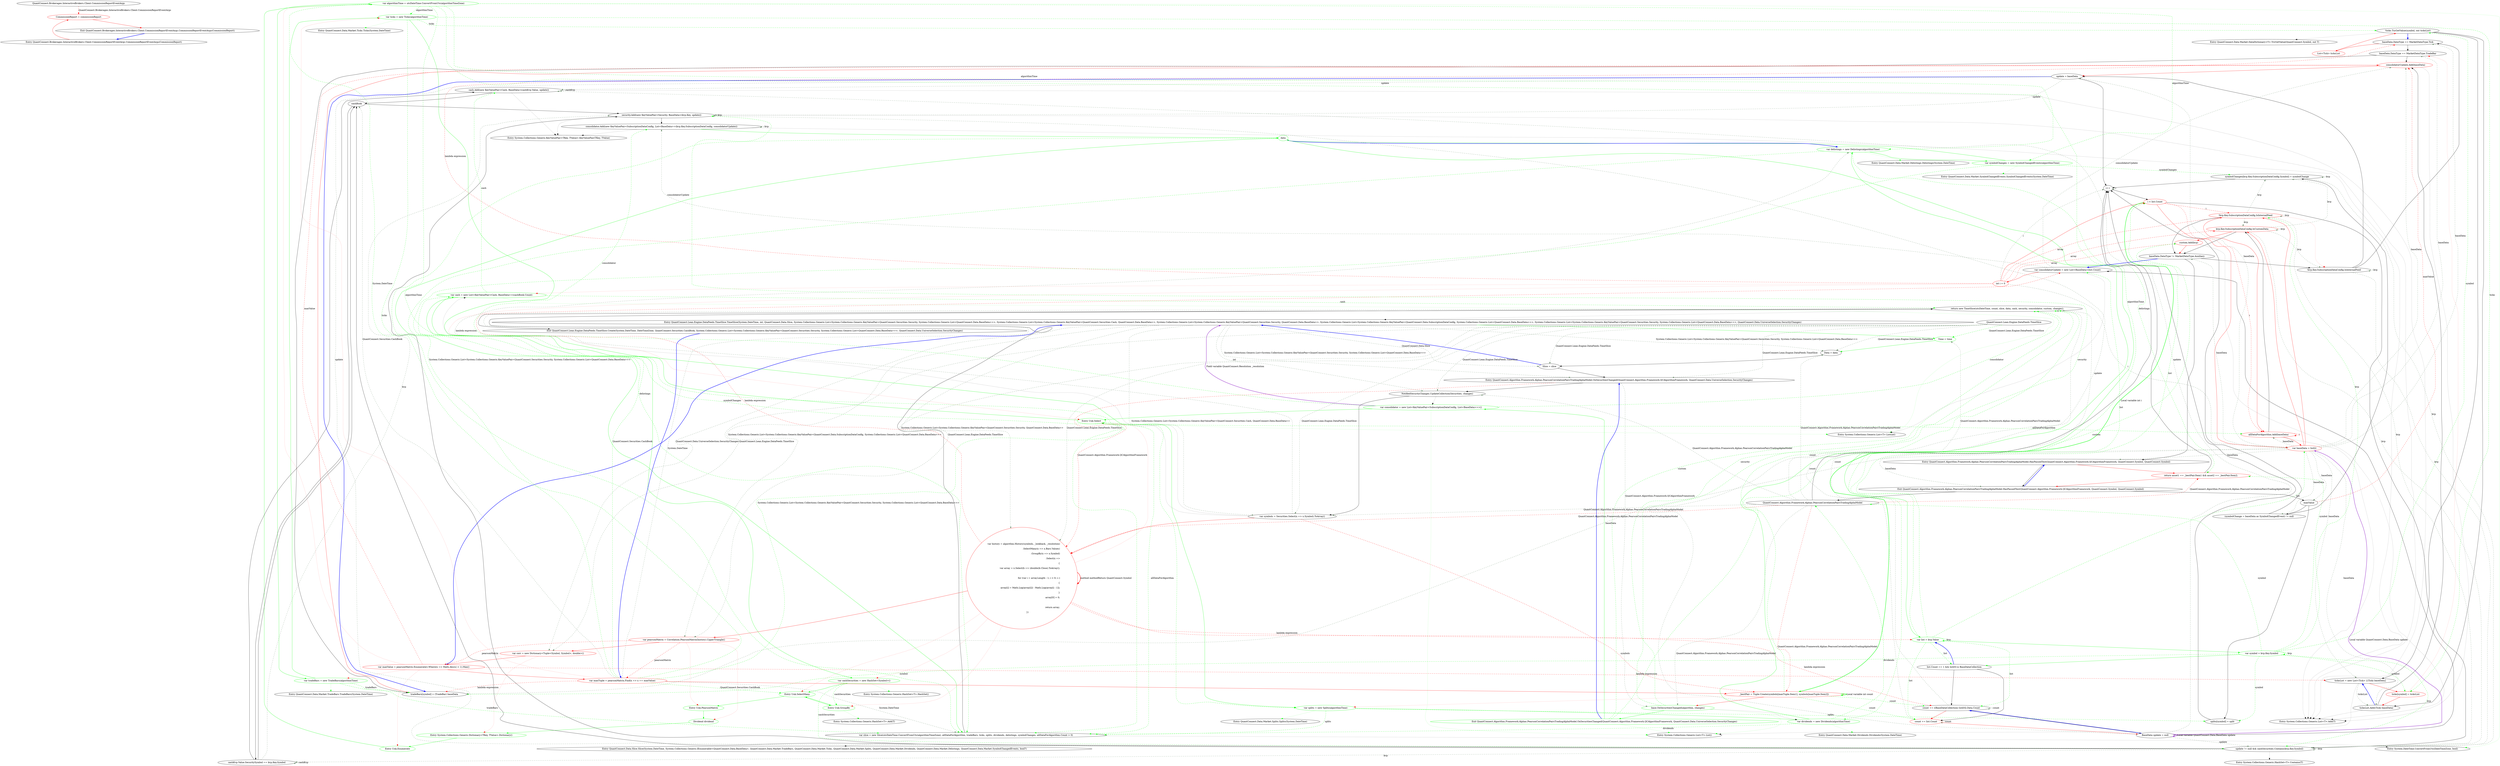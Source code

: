 digraph  {
n3 [label="QuantConnect.Brokerages.InteractiveBrokers.Client.CommissionReportEventArgs", span=""];
n0 [label="Entry QuantConnect.Brokerages.InteractiveBrokers.Client.CommissionReportEventArgs.CommissionReportEventArgs(CommissionReport)", span="33-33", cluster="QuantConnect.Brokerages.InteractiveBrokers.Client.CommissionReportEventArgs.CommissionReportEventArgs(CommissionReport)"];
n1 [label="CommissionReport = commissionReport", span="35-35", cluster="QuantConnect.Brokerages.InteractiveBrokers.Client.CommissionReportEventArgs.CommissionReportEventArgs(CommissionReport)", color=red, community=0];
n2 [label="Exit QuantConnect.Brokerages.InteractiveBrokers.Client.CommissionReportEventArgs.CommissionReportEventArgs(CommissionReport)", span="33-33", cluster="QuantConnect.Brokerages.InteractiveBrokers.Client.CommissionReportEventArgs.CommissionReportEventArgs(CommissionReport)"];
m0_25 [label="var algorithmTime = utcDateTime.ConvertFromUtc(algorithmTimeZone)", span="121-121", cluster="QuantConnect.Lean.Engine.DataFeeds.TimeSlice.Create(System.DateTime, DateTimeZone, QuantConnect.Securities.CashBook, System.Collections.Generic.List<System.Collections.Generic.KeyValuePair<QuantConnect.Securities.Security, System.Collections.Generic.List<QuantConnect.Data.BaseData>>>, QuantConnect.Data.UniverseSelection.SecurityChanges)", file="PearsonCorrelationPairsTradingAlphaModel.cs", color=green, community=0];
m0_27 [label="var ticks = new Ticks(algorithmTime)", span="123-123", cluster="QuantConnect.Lean.Engine.DataFeeds.TimeSlice.Create(System.DateTime, DateTimeZone, QuantConnect.Securities.CashBook, System.Collections.Generic.List<System.Collections.Generic.KeyValuePair<QuantConnect.Securities.Security, System.Collections.Generic.List<QuantConnect.Data.BaseData>>>, QuantConnect.Data.UniverseSelection.SecurityChanges)", file="PearsonCorrelationPairsTradingAlphaModel.cs", color=green, community=0];
m0_91 [label="Entry System.Collections.Generic.KeyValuePair<TKey, TValue>.KeyValuePair(TKey, TValue)", span="0-0", cluster="System.Collections.Generic.KeyValuePair<TKey, TValue>.KeyValuePair(TKey, TValue)", file="PearsonCorrelationPairsTradingAlphaModel.cs"];
m0_22 [label="Dividend dividend", span="117-117", cluster="QuantConnect.Lean.Engine.DataFeeds.TimeSlice.Create(System.DateTime, DateTimeZone, QuantConnect.Securities.CashBook, System.Collections.Generic.List<System.Collections.Generic.KeyValuePair<QuantConnect.Securities.Security, System.Collections.Generic.List<QuantConnect.Data.BaseData>>>, QuantConnect.Data.UniverseSelection.SecurityChanges)", file="PearsonCorrelationPairsTradingAlphaModel.cs", color=green, community=0];
m0_77 [label="Entry System.Collections.Generic.List<T>.List()", span="0-0", cluster="System.Collections.Generic.List<T>.List()", file="PearsonCorrelationPairsTradingAlphaModel.cs"];
m0_29 [label="var dividends = new Dividends(algorithmTime)", span="125-125", cluster="QuantConnect.Lean.Engine.DataFeeds.TimeSlice.Create(System.DateTime, DateTimeZone, QuantConnect.Securities.CashBook, System.Collections.Generic.List<System.Collections.Generic.KeyValuePair<QuantConnect.Securities.Security, System.Collections.Generic.List<QuantConnect.Data.BaseData>>>, QuantConnect.Data.UniverseSelection.SecurityChanges)", file="PearsonCorrelationPairsTradingAlphaModel.cs", color=green, community=0];
m0_78 [label="Entry System.Collections.Generic.List<T>.List(int)", span="0-0", cluster="System.Collections.Generic.List<T>.List(int)", file="PearsonCorrelationPairsTradingAlphaModel.cs"];
m0_17 [label="var cash = new List<KeyValuePair<Cash, BaseData>>(cashBook.Count)", span="108-108", cluster="QuantConnect.Lean.Engine.DataFeeds.TimeSlice.Create(System.DateTime, DateTimeZone, QuantConnect.Securities.CashBook, System.Collections.Generic.List<System.Collections.Generic.KeyValuePair<QuantConnect.Securities.Security, System.Collections.Generic.List<QuantConnect.Data.BaseData>>>, QuantConnect.Data.UniverseSelection.SecurityChanges)", file="PearsonCorrelationPairsTradingAlphaModel.cs", color=green, community=0];
m0_15 [label="var consolidator = new List<KeyValuePair<SubscriptionDataConfig, List<BaseData>>>()", span="106-106", cluster="QuantConnect.Lean.Engine.DataFeeds.TimeSlice.Create(System.DateTime, DateTimeZone, QuantConnect.Securities.CashBook, System.Collections.Generic.List<System.Collections.Generic.KeyValuePair<QuantConnect.Securities.Security, System.Collections.Generic.List<QuantConnect.Data.BaseData>>>, QuantConnect.Data.UniverseSelection.SecurityChanges)", file="PearsonCorrelationPairsTradingAlphaModel.cs", color=green, community=0];
m0_80 [label="Entry System.Collections.Generic.HashSet<T>.Add(T)", span="0-0", cluster="System.Collections.Generic.HashSet<T>.Add(T)", file="PearsonCorrelationPairsTradingAlphaModel.cs"];
m0_84 [label="Entry QuantConnect.Data.Market.Splits.Splits(System.DateTime)", span="36-36", cluster="QuantConnect.Data.Market.Splits.Splits(System.DateTime)", file="PearsonCorrelationPairsTradingAlphaModel.cs"];
m0_49 [label="baseData.DataType == MarketDataType.Tick", span="165-165", cluster="QuantConnect.Lean.Engine.DataFeeds.TimeSlice.Create(System.DateTime, DateTimeZone, QuantConnect.Securities.CashBook, System.Collections.Generic.List<System.Collections.Generic.KeyValuePair<QuantConnect.Securities.Security, System.Collections.Generic.List<QuantConnect.Data.BaseData>>>, QuantConnect.Data.UniverseSelection.SecurityChanges)", file="PearsonCorrelationPairsTradingAlphaModel.cs"];
m0_30 [label="var delistings = new Delistings(algorithmTime)", span="126-126", cluster="QuantConnect.Lean.Engine.DataFeeds.TimeSlice.Create(System.DateTime, DateTimeZone, QuantConnect.Securities.CashBook, System.Collections.Generic.List<System.Collections.Generic.KeyValuePair<QuantConnect.Securities.Security, System.Collections.Generic.List<QuantConnect.Data.BaseData>>>, QuantConnect.Data.UniverseSelection.SecurityChanges)", file="PearsonCorrelationPairsTradingAlphaModel.cs", color=green, community=0];
m0_33 [label="var list = kvp.Value", span="131-131", cluster="QuantConnect.Lean.Engine.DataFeeds.TimeSlice.Create(System.DateTime, DateTimeZone, QuantConnect.Securities.CashBook, System.Collections.Generic.List<System.Collections.Generic.KeyValuePair<QuantConnect.Securities.Security, System.Collections.Generic.List<QuantConnect.Data.BaseData>>>, QuantConnect.Data.UniverseSelection.SecurityChanges)", file="PearsonCorrelationPairsTradingAlphaModel.cs", color=green, community=0];
m0_36 [label="count += ((BaseDataCollection) list[0]).Data.Count", span="137-137", cluster="QuantConnect.Lean.Engine.DataFeeds.TimeSlice.Create(System.DateTime, DateTimeZone, QuantConnect.Securities.CashBook, System.Collections.Generic.List<System.Collections.Generic.KeyValuePair<QuantConnect.Securities.Security, System.Collections.Generic.List<QuantConnect.Data.BaseData>>>, QuantConnect.Data.UniverseSelection.SecurityChanges)", file="PearsonCorrelationPairsTradingAlphaModel.cs"];
m0_39 [label="var consolidatorUpdate = new List<BaseData>(list.Count)", span="145-145", cluster="QuantConnect.Lean.Engine.DataFeeds.TimeSlice.Create(System.DateTime, DateTimeZone, QuantConnect.Securities.CashBook, System.Collections.Generic.List<System.Collections.Generic.KeyValuePair<QuantConnect.Securities.Security, System.Collections.Generic.List<QuantConnect.Data.BaseData>>>, QuantConnect.Data.UniverseSelection.SecurityChanges)", file="PearsonCorrelationPairsTradingAlphaModel.cs"];
m0_52 [label="ticksList = new List<Tick> {(Tick) baseData}", span="170-170", cluster="QuantConnect.Lean.Engine.DataFeeds.TimeSlice.Create(System.DateTime, DateTimeZone, QuantConnect.Securities.CashBook, System.Collections.Generic.List<System.Collections.Generic.KeyValuePair<QuantConnect.Securities.Security, System.Collections.Generic.List<QuantConnect.Data.BaseData>>>, QuantConnect.Data.UniverseSelection.SecurityChanges)", file="PearsonCorrelationPairsTradingAlphaModel.cs"];
m0_57 [label="consolidatorUpdate.Add(baseData)", span="181-181", cluster="QuantConnect.Lean.Engine.DataFeeds.TimeSlice.Create(System.DateTime, DateTimeZone, QuantConnect.Securities.CashBook, System.Collections.Generic.List<System.Collections.Generic.KeyValuePair<QuantConnect.Securities.Security, System.Collections.Generic.List<QuantConnect.Data.BaseData>>>, QuantConnect.Data.UniverseSelection.SecurityChanges)", color=red, community=0, file="PearsonCorrelationPairsTradingAlphaModel.cs"];
m0_56 [label="tradeBars[symbol] = (TradeBar) baseData", span="177-177", cluster="QuantConnect.Lean.Engine.DataFeeds.TimeSlice.Create(System.DateTime, DateTimeZone, QuantConnect.Securities.CashBook, System.Collections.Generic.List<System.Collections.Generic.KeyValuePair<QuantConnect.Securities.Security, System.Collections.Generic.List<QuantConnect.Data.BaseData>>>, QuantConnect.Data.UniverseSelection.SecurityChanges)", file="PearsonCorrelationPairsTradingAlphaModel.cs"];
m0_31 [label="var symbolChanges = new SymbolChangedEvents(algorithmTime)", span="127-127", cluster="QuantConnect.Lean.Engine.DataFeeds.TimeSlice.Create(System.DateTime, DateTimeZone, QuantConnect.Securities.CashBook, System.Collections.Generic.List<System.Collections.Generic.KeyValuePair<QuantConnect.Securities.Security, System.Collections.Generic.List<QuantConnect.Data.BaseData>>>, QuantConnect.Data.UniverseSelection.SecurityChanges)", file="PearsonCorrelationPairsTradingAlphaModel.cs", color=green, community=0];
m0_32 [label=data, span="129-129", cluster="QuantConnect.Lean.Engine.DataFeeds.TimeSlice.Create(System.DateTime, DateTimeZone, QuantConnect.Securities.CashBook, System.Collections.Generic.List<System.Collections.Generic.KeyValuePair<QuantConnect.Securities.Security, System.Collections.Generic.List<QuantConnect.Data.BaseData>>>, QuantConnect.Data.UniverseSelection.SecurityChanges)", file="PearsonCorrelationPairsTradingAlphaModel.cs", color=green, community=0];
m0_34 [label="var symbol = kvp.Key.Symbol", span="132-132", cluster="QuantConnect.Lean.Engine.DataFeeds.TimeSlice.Create(System.DateTime, DateTimeZone, QuantConnect.Securities.CashBook, System.Collections.Generic.List<System.Collections.Generic.KeyValuePair<QuantConnect.Securities.Security, System.Collections.Generic.List<QuantConnect.Data.BaseData>>>, QuantConnect.Data.UniverseSelection.SecurityChanges)", color=green, community=0, file="PearsonCorrelationPairsTradingAlphaModel.cs"];
m0_35 [label="list.Count == 1 && list[0] is BaseDataCollection", span="135-135", cluster="QuantConnect.Lean.Engine.DataFeeds.TimeSlice.Create(System.DateTime, DateTimeZone, QuantConnect.Securities.CashBook, System.Collections.Generic.List<System.Collections.Generic.KeyValuePair<QuantConnect.Securities.Security, System.Collections.Generic.List<QuantConnect.Data.BaseData>>>, QuantConnect.Data.UniverseSelection.SecurityChanges)", file="PearsonCorrelationPairsTradingAlphaModel.cs"];
m0_37 [label="count += list.Count", span="141-141", cluster="QuantConnect.Lean.Engine.DataFeeds.TimeSlice.Create(System.DateTime, DateTimeZone, QuantConnect.Securities.CashBook, System.Collections.Generic.List<System.Collections.Generic.KeyValuePair<QuantConnect.Securities.Security, System.Collections.Generic.List<QuantConnect.Data.BaseData>>>, QuantConnect.Data.UniverseSelection.SecurityChanges)", color=red, community=0, file="PearsonCorrelationPairsTradingAlphaModel.cs"];
m0_38 [label="BaseData update = null", span="144-144", cluster="QuantConnect.Lean.Engine.DataFeeds.TimeSlice.Create(System.DateTime, DateTimeZone, QuantConnect.Securities.CashBook, System.Collections.Generic.List<System.Collections.Generic.KeyValuePair<QuantConnect.Securities.Security, System.Collections.Generic.List<QuantConnect.Data.BaseData>>>, QuantConnect.Data.UniverseSelection.SecurityChanges)", file="PearsonCorrelationPairsTradingAlphaModel.cs"];
m0_40 [label="int i = 0", span="146-146", cluster="QuantConnect.Lean.Engine.DataFeeds.TimeSlice.Create(System.DateTime, DateTimeZone, QuantConnect.Securities.CashBook, System.Collections.Generic.List<System.Collections.Generic.KeyValuePair<QuantConnect.Securities.Security, System.Collections.Generic.List<QuantConnect.Data.BaseData>>>, QuantConnect.Data.UniverseSelection.SecurityChanges)", color=red, community=0, file="PearsonCorrelationPairsTradingAlphaModel.cs"];
m0_41 [label="i < list.Count", span="146-146", cluster="QuantConnect.Lean.Engine.DataFeeds.TimeSlice.Create(System.DateTime, DateTimeZone, QuantConnect.Securities.CashBook, System.Collections.Generic.List<System.Collections.Generic.KeyValuePair<QuantConnect.Securities.Security, System.Collections.Generic.List<QuantConnect.Data.BaseData>>>, QuantConnect.Data.UniverseSelection.SecurityChanges)", color=red, community=0, file="PearsonCorrelationPairsTradingAlphaModel.cs"];
m0_43 [label="!kvp.Key.SubscriptionDataConfig.IsInternalFeed", span="149-149", cluster="QuantConnect.Lean.Engine.DataFeeds.TimeSlice.Create(System.DateTime, DateTimeZone, QuantConnect.Securities.CashBook, System.Collections.Generic.List<System.Collections.Generic.KeyValuePair<QuantConnect.Securities.Security, System.Collections.Generic.List<QuantConnect.Data.BaseData>>>, QuantConnect.Data.UniverseSelection.SecurityChanges)", color=red, community=0, file="PearsonCorrelationPairsTradingAlphaModel.cs"];
m0_45 [label="kvp.Key.SubscriptionDataConfig.IsCustomData", span="153-153", cluster="QuantConnect.Lean.Engine.DataFeeds.TimeSlice.Create(System.DateTime, DateTimeZone, QuantConnect.Securities.CashBook, System.Collections.Generic.List<System.Collections.Generic.KeyValuePair<QuantConnect.Securities.Security, System.Collections.Generic.List<QuantConnect.Data.BaseData>>>, QuantConnect.Data.UniverseSelection.SecurityChanges)", color=red, community=0, file="PearsonCorrelationPairsTradingAlphaModel.cs"];
m0_46 [label="custom.Add(kvp)", span="156-156", cluster="QuantConnect.Lean.Engine.DataFeeds.TimeSlice.Create(System.DateTime, DateTimeZone, QuantConnect.Securities.CashBook, System.Collections.Generic.List<System.Collections.Generic.KeyValuePair<QuantConnect.Securities.Security, System.Collections.Generic.List<QuantConnect.Data.BaseData>>>, QuantConnect.Data.UniverseSelection.SecurityChanges)", color=red, community=0, file="PearsonCorrelationPairsTradingAlphaModel.cs"];
m0_42 [label="var baseData = list[i]", span="148-148", cluster="QuantConnect.Lean.Engine.DataFeeds.TimeSlice.Create(System.DateTime, DateTimeZone, QuantConnect.Securities.CashBook, System.Collections.Generic.List<System.Collections.Generic.KeyValuePair<QuantConnect.Securities.Security, System.Collections.Generic.List<QuantConnect.Data.BaseData>>>, QuantConnect.Data.UniverseSelection.SecurityChanges)", color=red, community=0, file="PearsonCorrelationPairsTradingAlphaModel.cs"];
m0_44 [label="allDataForAlgorithm.Add(baseData)", span="152-152", cluster="QuantConnect.Lean.Engine.DataFeeds.TimeSlice.Create(System.DateTime, DateTimeZone, QuantConnect.Securities.CashBook, System.Collections.Generic.List<System.Collections.Generic.KeyValuePair<QuantConnect.Securities.Security, System.Collections.Generic.List<QuantConnect.Data.BaseData>>>, QuantConnect.Data.UniverseSelection.SecurityChanges)", color=red, community=0, file="PearsonCorrelationPairsTradingAlphaModel.cs"];
m0_47 [label="baseData.DataType != MarketDataType.Auxiliary", span="160-160", cluster="QuantConnect.Lean.Engine.DataFeeds.TimeSlice.Create(System.DateTime, DateTimeZone, QuantConnect.Securities.CashBook, System.Collections.Generic.List<System.Collections.Generic.KeyValuePair<QuantConnect.Securities.Security, System.Collections.Generic.List<QuantConnect.Data.BaseData>>>, QuantConnect.Data.UniverseSelection.SecurityChanges)", file="PearsonCorrelationPairsTradingAlphaModel.cs"];
m0_50 [label="List<Tick> ticksList", span="167-167", cluster="QuantConnect.Lean.Engine.DataFeeds.TimeSlice.Create(System.DateTime, DateTimeZone, QuantConnect.Securities.CashBook, System.Collections.Generic.List<System.Collections.Generic.KeyValuePair<QuantConnect.Securities.Security, System.Collections.Generic.List<QuantConnect.Data.BaseData>>>, QuantConnect.Data.UniverseSelection.SecurityChanges)", color=red, community=0, file="PearsonCorrelationPairsTradingAlphaModel.cs"];
m0_51 [label="!ticks.TryGetValue(symbol, out ticksList)", span="168-168", cluster="QuantConnect.Lean.Engine.DataFeeds.TimeSlice.Create(System.DateTime, DateTimeZone, QuantConnect.Securities.CashBook, System.Collections.Generic.List<System.Collections.Generic.KeyValuePair<QuantConnect.Securities.Security, System.Collections.Generic.List<QuantConnect.Data.BaseData>>>, QuantConnect.Data.UniverseSelection.SecurityChanges)", file="PearsonCorrelationPairsTradingAlphaModel.cs"];
m0_53 [label="ticks[symbol] = ticksList", span="171-171", cluster="QuantConnect.Lean.Engine.DataFeeds.TimeSlice.Create(System.DateTime, DateTimeZone, QuantConnect.Securities.CashBook, System.Collections.Generic.List<System.Collections.Generic.KeyValuePair<QuantConnect.Securities.Security, System.Collections.Generic.List<QuantConnect.Data.BaseData>>>, QuantConnect.Data.UniverseSelection.SecurityChanges)", color=red, community=0, file="PearsonCorrelationPairsTradingAlphaModel.cs"];
m0_54 [label="ticksList.Add((Tick) baseData)", span="173-173", cluster="QuantConnect.Lean.Engine.DataFeeds.TimeSlice.Create(System.DateTime, DateTimeZone, QuantConnect.Securities.CashBook, System.Collections.Generic.List<System.Collections.Generic.KeyValuePair<QuantConnect.Securities.Security, System.Collections.Generic.List<QuantConnect.Data.BaseData>>>, QuantConnect.Data.UniverseSelection.SecurityChanges)", file="PearsonCorrelationPairsTradingAlphaModel.cs"];
m0_58 [label="update = baseData", span="185-185", cluster="QuantConnect.Lean.Engine.DataFeeds.TimeSlice.Create(System.DateTime, DateTimeZone, QuantConnect.Securities.CashBook, System.Collections.Generic.List<System.Collections.Generic.KeyValuePair<QuantConnect.Securities.Security, System.Collections.Generic.List<QuantConnect.Data.BaseData>>>, QuantConnect.Data.UniverseSelection.SecurityChanges)", file="PearsonCorrelationPairsTradingAlphaModel.cs"];
m0_18 [label="var cashSecurities = new HashSet<Symbol>()", span="110-110", cluster="QuantConnect.Lean.Engine.DataFeeds.TimeSlice.Create(System.DateTime, DateTimeZone, QuantConnect.Securities.CashBook, System.Collections.Generic.List<System.Collections.Generic.KeyValuePair<QuantConnect.Securities.Security, System.Collections.Generic.List<QuantConnect.Data.BaseData>>>, QuantConnect.Data.UniverseSelection.SecurityChanges)", file="PearsonCorrelationPairsTradingAlphaModel.cs", color=green, community=0];
m0_87 [label="Entry QuantConnect.Data.Market.SymbolChangedEvents.SymbolChangedEvents(System.DateTime)", span="36-36", cluster="QuantConnect.Data.Market.SymbolChangedEvents.SymbolChangedEvents(System.DateTime)", file="PearsonCorrelationPairsTradingAlphaModel.cs"];
m0_92 [label="Entry QuantConnect.Data.Slice.Slice(System.DateTime, System.Collections.Generic.IEnumerable<QuantConnect.Data.BaseData>, QuantConnect.Data.Market.TradeBars, QuantConnect.Data.Market.Ticks, QuantConnect.Data.Market.Splits, QuantConnect.Data.Market.Dividends, QuantConnect.Data.Market.Delistings, QuantConnect.Data.Market.SymbolChangedEvents, bool?)", span="156-156", cluster="QuantConnect.Data.Slice.Slice(System.DateTime, System.Collections.Generic.IEnumerable<QuantConnect.Data.BaseData>, QuantConnect.Data.Market.TradeBars, QuantConnect.Data.Market.Ticks, QuantConnect.Data.Market.Splits, QuantConnect.Data.Market.Dividends, QuantConnect.Data.Market.Delistings, QuantConnect.Data.Market.SymbolChangedEvents, bool?)", file="PearsonCorrelationPairsTradingAlphaModel.cs"];
m0_79 [label="Entry System.Collections.Generic.HashSet<T>.HashSet()", span="0-0", cluster="System.Collections.Generic.HashSet<T>.HashSet()", file="PearsonCorrelationPairsTradingAlphaModel.cs"];
m0_82 [label="Entry QuantConnect.Data.Market.TradeBars.TradeBars(System.DateTime)", span="35-35", cluster="QuantConnect.Data.Market.TradeBars.TradeBars(System.DateTime)", file="PearsonCorrelationPairsTradingAlphaModel.cs"];
m0_0 [label="Entry QuantConnect.Lean.Engine.DataFeeds.TimeSlice.TimeSlice(System.DateTime, int, QuantConnect.Data.Slice, System.Collections.Generic.List<System.Collections.Generic.KeyValuePair<QuantConnect.Securities.Security, System.Collections.Generic.List<QuantConnect.Data.BaseData>>>, System.Collections.Generic.List<System.Collections.Generic.KeyValuePair<QuantConnect.Securities.Cash, QuantConnect.Data.BaseData>>, System.Collections.Generic.List<System.Collections.Generic.KeyValuePair<QuantConnect.Securities.Security, QuantConnect.Data.BaseData>>, System.Collections.Generic.List<System.Collections.Generic.KeyValuePair<QuantConnect.Data.SubscriptionDataConfig, System.Collections.Generic.List<QuantConnect.Data.BaseData>>>, System.Collections.Generic.List<System.Collections.Generic.KeyValuePair<QuantConnect.Securities.Security, System.Collections.Generic.List<QuantConnect.Data.BaseData>>>, QuantConnect.Data.UniverseSelection.SecurityChanges)", span="79-79", cluster="QuantConnect.Lean.Engine.DataFeeds.TimeSlice.TimeSlice(System.DateTime, int, QuantConnect.Data.Slice, System.Collections.Generic.List<System.Collections.Generic.KeyValuePair<QuantConnect.Securities.Security, System.Collections.Generic.List<QuantConnect.Data.BaseData>>>, System.Collections.Generic.List<System.Collections.Generic.KeyValuePair<QuantConnect.Securities.Cash, QuantConnect.Data.BaseData>>, System.Collections.Generic.List<System.Collections.Generic.KeyValuePair<QuantConnect.Securities.Security, QuantConnect.Data.BaseData>>, System.Collections.Generic.List<System.Collections.Generic.KeyValuePair<QuantConnect.Data.SubscriptionDataConfig, System.Collections.Generic.List<QuantConnect.Data.BaseData>>>, System.Collections.Generic.List<System.Collections.Generic.KeyValuePair<QuantConnect.Securities.Security, System.Collections.Generic.List<QuantConnect.Data.BaseData>>>, QuantConnect.Data.UniverseSelection.SecurityChanges)", file="PearsonCorrelationPairsTradingAlphaModel.cs"];
m0_1 [label="Time = time", span="81-81", cluster="QuantConnect.Lean.Engine.DataFeeds.TimeSlice.TimeSlice(System.DateTime, int, QuantConnect.Data.Slice, System.Collections.Generic.List<System.Collections.Generic.KeyValuePair<QuantConnect.Securities.Security, System.Collections.Generic.List<QuantConnect.Data.BaseData>>>, System.Collections.Generic.List<System.Collections.Generic.KeyValuePair<QuantConnect.Securities.Cash, QuantConnect.Data.BaseData>>, System.Collections.Generic.List<System.Collections.Generic.KeyValuePair<QuantConnect.Securities.Security, QuantConnect.Data.BaseData>>, System.Collections.Generic.List<System.Collections.Generic.KeyValuePair<QuantConnect.Data.SubscriptionDataConfig, System.Collections.Generic.List<QuantConnect.Data.BaseData>>>, System.Collections.Generic.List<System.Collections.Generic.KeyValuePair<QuantConnect.Securities.Security, System.Collections.Generic.List<QuantConnect.Data.BaseData>>>, QuantConnect.Data.UniverseSelection.SecurityChanges)", file="PearsonCorrelationPairsTradingAlphaModel.cs", color=green, community=0];
m0_2 [label="Data = data", span="82-82", cluster="QuantConnect.Lean.Engine.DataFeeds.TimeSlice.TimeSlice(System.DateTime, int, QuantConnect.Data.Slice, System.Collections.Generic.List<System.Collections.Generic.KeyValuePair<QuantConnect.Securities.Security, System.Collections.Generic.List<QuantConnect.Data.BaseData>>>, System.Collections.Generic.List<System.Collections.Generic.KeyValuePair<QuantConnect.Securities.Cash, QuantConnect.Data.BaseData>>, System.Collections.Generic.List<System.Collections.Generic.KeyValuePair<QuantConnect.Securities.Security, QuantConnect.Data.BaseData>>, System.Collections.Generic.List<System.Collections.Generic.KeyValuePair<QuantConnect.Data.SubscriptionDataConfig, System.Collections.Generic.List<QuantConnect.Data.BaseData>>>, System.Collections.Generic.List<System.Collections.Generic.KeyValuePair<QuantConnect.Securities.Security, System.Collections.Generic.List<QuantConnect.Data.BaseData>>>, QuantConnect.Data.UniverseSelection.SecurityChanges)", file="PearsonCorrelationPairsTradingAlphaModel.cs"];
m0_3 [label="Slice = slice", span="83-83", cluster="QuantConnect.Lean.Engine.DataFeeds.TimeSlice.TimeSlice(System.DateTime, int, QuantConnect.Data.Slice, System.Collections.Generic.List<System.Collections.Generic.KeyValuePair<QuantConnect.Securities.Security, System.Collections.Generic.List<QuantConnect.Data.BaseData>>>, System.Collections.Generic.List<System.Collections.Generic.KeyValuePair<QuantConnect.Securities.Cash, QuantConnect.Data.BaseData>>, System.Collections.Generic.List<System.Collections.Generic.KeyValuePair<QuantConnect.Securities.Security, QuantConnect.Data.BaseData>>, System.Collections.Generic.List<System.Collections.Generic.KeyValuePair<QuantConnect.Data.SubscriptionDataConfig, System.Collections.Generic.List<QuantConnect.Data.BaseData>>>, System.Collections.Generic.List<System.Collections.Generic.KeyValuePair<QuantConnect.Securities.Security, System.Collections.Generic.List<QuantConnect.Data.BaseData>>>, QuantConnect.Data.UniverseSelection.SecurityChanges)", file="PearsonCorrelationPairsTradingAlphaModel.cs"];
m0_4 [label="Entry QuantConnect.Algorithm.Framework.Alphas.PearsonCorrelationPairsTradingAlphaModel.OnSecuritiesChanged(QuantConnect.Algorithm.Framework.QCAlgorithmFramework, QuantConnect.Data.UniverseSelection.SecurityChanges)", span="53-53", cluster="QuantConnect.Algorithm.Framework.Alphas.PearsonCorrelationPairsTradingAlphaModel.OnSecuritiesChanged(QuantConnect.Algorithm.Framework.QCAlgorithmFramework, QuantConnect.Data.UniverseSelection.SecurityChanges)", file="PearsonCorrelationPairsTradingAlphaModel.cs"];
m0_5 [label="NotifiedSecurityChanges.UpdateCollection(Securities, changes)", span="55-55", cluster="QuantConnect.Algorithm.Framework.Alphas.PearsonCorrelationPairsTradingAlphaModel.OnSecuritiesChanged(QuantConnect.Algorithm.Framework.QCAlgorithmFramework, QuantConnect.Data.UniverseSelection.SecurityChanges)", file="PearsonCorrelationPairsTradingAlphaModel.cs"];
m0_6 [label="var symbols = Securities.Select(x => x.Symbol).ToArray()", span="57-57", cluster="QuantConnect.Algorithm.Framework.Alphas.PearsonCorrelationPairsTradingAlphaModel.OnSecuritiesChanged(QuantConnect.Algorithm.Framework.QCAlgorithmFramework, QuantConnect.Data.UniverseSelection.SecurityChanges)", file="PearsonCorrelationPairsTradingAlphaModel.cs"];
m0_7 [label="var history = algorithm.History(symbols, _lookback, _resolution)\r\n                .SelectMany(x => x.Bars.Values)\r\n                .GroupBy(x => x.Symbol)\r\n                .Select(x =>\r\n                {\r\n                    var array = x.Select(b => (double)b.Close).ToArray();\r\n\r\n                    for (var i = array.Length - 1; i > 0; i--)\r\n                    {\r\n                        array[i] = Math.Log(array[i]) - Math.Log(array[i - 1]);\r\n                    }\r\n                    array[0] = 0;\r\n\r\n                    return array;\r\n                })", span="59-73", cluster="QuantConnect.Algorithm.Framework.Alphas.PearsonCorrelationPairsTradingAlphaModel.OnSecuritiesChanged(QuantConnect.Algorithm.Framework.QCAlgorithmFramework, QuantConnect.Data.UniverseSelection.SecurityChanges)", file="PearsonCorrelationPairsTradingAlphaModel.cs", color=red, community=1];
m0_8 [label="var pearsonMatrix = Correlation.PearsonMatrix(history).UpperTriangle()", span="75-75", cluster="QuantConnect.Algorithm.Framework.Alphas.PearsonCorrelationPairsTradingAlphaModel.OnSecuritiesChanged(QuantConnect.Algorithm.Framework.QCAlgorithmFramework, QuantConnect.Data.UniverseSelection.SecurityChanges)", file="PearsonCorrelationPairsTradingAlphaModel.cs", color=red, community=0];
m0_9 [label="var corr = new Dictionary<Tuple<Symbol, Symbol>, double>()", span="77-77", cluster="QuantConnect.Algorithm.Framework.Alphas.PearsonCorrelationPairsTradingAlphaModel.OnSecuritiesChanged(QuantConnect.Algorithm.Framework.QCAlgorithmFramework, QuantConnect.Data.UniverseSelection.SecurityChanges)", file="PearsonCorrelationPairsTradingAlphaModel.cs", color=red, community=0];
m0_10 [label="var maxValue = pearsonMatrix.Enumerate().Where(x => Math.Abs(x) < 1).Max()", span="78-78", cluster="QuantConnect.Algorithm.Framework.Alphas.PearsonCorrelationPairsTradingAlphaModel.OnSecuritiesChanged(QuantConnect.Algorithm.Framework.QCAlgorithmFramework, QuantConnect.Data.UniverseSelection.SecurityChanges)", file="PearsonCorrelationPairsTradingAlphaModel.cs", color=red, community=0];
m0_26 [label="var tradeBars = new TradeBars(algorithmTime)", span="122-122", cluster="QuantConnect.Lean.Engine.DataFeeds.TimeSlice.Create(System.DateTime, DateTimeZone, QuantConnect.Securities.CashBook, System.Collections.Generic.List<System.Collections.Generic.KeyValuePair<QuantConnect.Securities.Security, System.Collections.Generic.List<QuantConnect.Data.BaseData>>>, QuantConnect.Data.UniverseSelection.SecurityChanges)", file="PearsonCorrelationPairsTradingAlphaModel.cs", color=green, community=0];
m0_28 [label="var splits = new Splits(algorithmTime)", span="124-124", cluster="QuantConnect.Lean.Engine.DataFeeds.TimeSlice.Create(System.DateTime, DateTimeZone, QuantConnect.Securities.CashBook, System.Collections.Generic.List<System.Collections.Generic.KeyValuePair<QuantConnect.Securities.Security, System.Collections.Generic.List<QuantConnect.Data.BaseData>>>, QuantConnect.Data.UniverseSelection.SecurityChanges)", file="PearsonCorrelationPairsTradingAlphaModel.cs", color=green, community=0];
m0_83 [label="Entry QuantConnect.Data.Market.Ticks.Ticks(System.DateTime)", span="37-37", cluster="QuantConnect.Data.Market.Ticks.Ticks(System.DateTime)", file="PearsonCorrelationPairsTradingAlphaModel.cs"];
m0_55 [label="baseData.DataType == MarketDataType.TradeBar", span="175-175", cluster="QuantConnect.Lean.Engine.DataFeeds.TimeSlice.Create(System.DateTime, DateTimeZone, QuantConnect.Securities.CashBook, System.Collections.Generic.List<System.Collections.Generic.KeyValuePair<QuantConnect.Securities.Security, System.Collections.Generic.List<QuantConnect.Data.BaseData>>>, QuantConnect.Data.UniverseSelection.SecurityChanges)", file="PearsonCorrelationPairsTradingAlphaModel.cs"];
m0_90 [label="Entry System.Collections.Generic.HashSet<T>.Contains(T)", span="0-0", cluster="System.Collections.Generic.HashSet<T>.Contains(T)", file="PearsonCorrelationPairsTradingAlphaModel.cs"];
m0_48 [label="!kvp.Key.SubscriptionDataConfig.IsInternalFeed", span="162-162", cluster="QuantConnect.Lean.Engine.DataFeeds.TimeSlice.Create(System.DateTime, DateTimeZone, QuantConnect.Securities.CashBook, System.Collections.Generic.List<System.Collections.Generic.KeyValuePair<QuantConnect.Securities.Security, System.Collections.Generic.List<QuantConnect.Data.BaseData>>>, QuantConnect.Data.UniverseSelection.SecurityChanges)", file="PearsonCorrelationPairsTradingAlphaModel.cs"];
m0_11 [label="var maxTuple = pearsonMatrix.Find(x => x == maxValue)", span="79-79", cluster="QuantConnect.Algorithm.Framework.Alphas.PearsonCorrelationPairsTradingAlphaModel.OnSecuritiesChanged(QuantConnect.Algorithm.Framework.QCAlgorithmFramework, QuantConnect.Data.UniverseSelection.SecurityChanges)", file="PearsonCorrelationPairsTradingAlphaModel.cs", color=red, community=0];
m0_12 [label="_bestPair = Tuple.Create(symbols[maxTuple.Item1], symbols[maxTuple.Item2])", span="81-81", cluster="QuantConnect.Algorithm.Framework.Alphas.PearsonCorrelationPairsTradingAlphaModel.OnSecuritiesChanged(QuantConnect.Algorithm.Framework.QCAlgorithmFramework, QuantConnect.Data.UniverseSelection.SecurityChanges)", color=red, community=0, file="PearsonCorrelationPairsTradingAlphaModel.cs"];
m0_13 [label="base.OnSecuritiesChanged(algorithm, changes)", span="83-83", cluster="QuantConnect.Algorithm.Framework.Alphas.PearsonCorrelationPairsTradingAlphaModel.OnSecuritiesChanged(QuantConnect.Algorithm.Framework.QCAlgorithmFramework, QuantConnect.Data.UniverseSelection.SecurityChanges)", color=green, community=0, file="PearsonCorrelationPairsTradingAlphaModel.cs"];
m0_75 [label="return new TimeSlice(utcDateTime, count, slice, data, cash, security, consolidator, custom, changes);", span="228-228", cluster="QuantConnect.Lean.Engine.DataFeeds.TimeSlice.Create(System.DateTime, DateTimeZone, QuantConnect.Securities.CashBook, System.Collections.Generic.List<System.Collections.Generic.KeyValuePair<QuantConnect.Securities.Security, System.Collections.Generic.List<QuantConnect.Data.BaseData>>>, QuantConnect.Data.UniverseSelection.SecurityChanges)", file="PearsonCorrelationPairsTradingAlphaModel.cs"];
m0_16 [label="Entry Unk.Select", span="", cluster="Unk.Select", color=green, community=0, file="PearsonCorrelationPairsTradingAlphaModel.cs"];
m0_74 [label="var slice = new Slice(utcDateTime.ConvertFromUtc(algorithmTimeZone), allDataForAlgorithm, tradeBars, ticks, splits, dividends, delistings, symbolChanges, allDataForAlgorithm.Count > 0)", span="226-226", cluster="QuantConnect.Lean.Engine.DataFeeds.TimeSlice.Create(System.DateTime, DateTimeZone, QuantConnect.Securities.CashBook, System.Collections.Generic.List<System.Collections.Generic.KeyValuePair<QuantConnect.Securities.Security, System.Collections.Generic.List<QuantConnect.Data.BaseData>>>, QuantConnect.Data.UniverseSelection.SecurityChanges)", file="PearsonCorrelationPairsTradingAlphaModel.cs"];
m0_71 [label="cash.Add(new KeyValuePair<Cash, BaseData>(cashKvp.Value, update))", span="217-217", cluster="QuantConnect.Lean.Engine.DataFeeds.TimeSlice.Create(System.DateTime, DateTimeZone, QuantConnect.Securities.CashBook, System.Collections.Generic.List<System.Collections.Generic.KeyValuePair<QuantConnect.Securities.Security, System.Collections.Generic.List<QuantConnect.Data.BaseData>>>, QuantConnect.Data.UniverseSelection.SecurityChanges)", file="PearsonCorrelationPairsTradingAlphaModel.cs"];
m0_19 [label="Entry Unk.SelectMany", span="", cluster="Unk.SelectMany", color=green, community=0, file="PearsonCorrelationPairsTradingAlphaModel.cs"];
m0_20 [label="Entry Unk.GroupBy", span="", cluster="Unk.GroupBy", color=green, community=0, file="PearsonCorrelationPairsTradingAlphaModel.cs"];
m0_21 [label="Entry Unk.PearsonMatrix", span="", cluster="Unk.PearsonMatrix", color=green, community=0, file="PearsonCorrelationPairsTradingAlphaModel.cs"];
m0_24 [label="Entry Unk.Enumerate", span="", cluster="Unk.Enumerate", color=green, community=0, file="PearsonCorrelationPairsTradingAlphaModel.cs"];
m0_73 [label="consolidator.Add(new KeyValuePair<SubscriptionDataConfig, List<BaseData>>(kvp.Key.SubscriptionDataConfig, consolidatorUpdate))", span="223-223", cluster="QuantConnect.Lean.Engine.DataFeeds.TimeSlice.Create(System.DateTime, DateTimeZone, QuantConnect.Securities.CashBook, System.Collections.Generic.List<System.Collections.Generic.KeyValuePair<QuantConnect.Securities.Security, System.Collections.Generic.List<QuantConnect.Data.BaseData>>>, QuantConnect.Data.UniverseSelection.SecurityChanges)", file="PearsonCorrelationPairsTradingAlphaModel.cs"];
m0_14 [label="Exit QuantConnect.Algorithm.Framework.Alphas.PearsonCorrelationPairsTradingAlphaModel.OnSecuritiesChanged(QuantConnect.Algorithm.Framework.QCAlgorithmFramework, QuantConnect.Data.UniverseSelection.SecurityChanges)", span="53-53", cluster="QuantConnect.Algorithm.Framework.Alphas.PearsonCorrelationPairsTradingAlphaModel.OnSecuritiesChanged(QuantConnect.Algorithm.Framework.QCAlgorithmFramework, QuantConnect.Data.UniverseSelection.SecurityChanges)", color=green, community=0, file="PearsonCorrelationPairsTradingAlphaModel.cs"];
m0_72 [label="security.Add(new KeyValuePair<Security, BaseData>(kvp.Key, update))", span="222-222", cluster="QuantConnect.Lean.Engine.DataFeeds.TimeSlice.Create(System.DateTime, DateTimeZone, QuantConnect.Securities.CashBook, System.Collections.Generic.List<System.Collections.Generic.KeyValuePair<QuantConnect.Securities.Security, System.Collections.Generic.List<QuantConnect.Data.BaseData>>>, QuantConnect.Data.UniverseSelection.SecurityChanges)", file="PearsonCorrelationPairsTradingAlphaModel.cs"];
m0_68 [label="update != null && cashSecurities.Contains(kvp.Key.Symbol)", span="211-211", cluster="QuantConnect.Lean.Engine.DataFeeds.TimeSlice.Create(System.DateTime, DateTimeZone, QuantConnect.Securities.CashBook, System.Collections.Generic.List<System.Collections.Generic.KeyValuePair<QuantConnect.Securities.Security, System.Collections.Generic.List<QuantConnect.Data.BaseData>>>, QuantConnect.Data.UniverseSelection.SecurityChanges)", file="PearsonCorrelationPairsTradingAlphaModel.cs"];
m0_23 [label="Entry System.Collections.Generic.Dictionary<TKey, TValue>.Dictionary()", span="0-0", cluster="System.Collections.Generic.Dictionary<TKey, TValue>.Dictionary()", color=green, community=0, file="PearsonCorrelationPairsTradingAlphaModel.cs"];
m0_64 [label="splits[symbol] = split", span="198-198", cluster="QuantConnect.Lean.Engine.DataFeeds.TimeSlice.Create(System.DateTime, DateTimeZone, QuantConnect.Securities.CashBook, System.Collections.Generic.List<System.Collections.Generic.KeyValuePair<QuantConnect.Securities.Security, System.Collections.Generic.List<QuantConnect.Data.BaseData>>>, QuantConnect.Data.UniverseSelection.SecurityChanges)", file="PearsonCorrelationPairsTradingAlphaModel.cs"];
m0_62 [label="QuantConnect.Algorithm.Framework.Alphas.PearsonCorrelationPairsTradingAlphaModel", span="", cluster="QuantConnect.Lean.Engine.DataFeeds.TimeSlice.Create(System.DateTime, DateTimeZone, QuantConnect.Securities.CashBook, System.Collections.Generic.List<System.Collections.Generic.KeyValuePair<QuantConnect.Securities.Security, System.Collections.Generic.List<QuantConnect.Data.BaseData>>>, QuantConnect.Data.UniverseSelection.SecurityChanges)", file="PearsonCorrelationPairsTradingAlphaModel.cs"];
m0_60 [label="return asset1 == _bestPair.Item1 && asset2 == _bestPair.Item2;", span="95-95", cluster="QuantConnect.Algorithm.Framework.Alphas.PearsonCorrelationPairsTradingAlphaModel.HasPassedTest(QuantConnect.Algorithm.Framework.QCAlgorithmFramework, QuantConnect.Symbol, QuantConnect.Symbol)", file="PearsonCorrelationPairsTradingAlphaModel.cs", color=red, community=0];
m0_66 [label="symbolChanges[kvp.Key.SubscriptionDataConfig.Symbol] = symbolChange", span="203-203", cluster="QuantConnect.Lean.Engine.DataFeeds.TimeSlice.Create(System.DateTime, DateTimeZone, QuantConnect.Securities.CashBook, System.Collections.Generic.List<System.Collections.Generic.KeyValuePair<QuantConnect.Securities.Security, System.Collections.Generic.List<QuantConnect.Data.BaseData>>>, QuantConnect.Data.UniverseSelection.SecurityChanges)", file="PearsonCorrelationPairsTradingAlphaModel.cs"];
m0_69 [label=cashBook, span="213-213", cluster="QuantConnect.Lean.Engine.DataFeeds.TimeSlice.Create(System.DateTime, DateTimeZone, QuantConnect.Securities.CashBook, System.Collections.Generic.List<System.Collections.Generic.KeyValuePair<QuantConnect.Securities.Security, System.Collections.Generic.List<QuantConnect.Data.BaseData>>>, QuantConnect.Data.UniverseSelection.SecurityChanges)", file="PearsonCorrelationPairsTradingAlphaModel.cs"];
m0_67 [label="i++", span="146-146", cluster="QuantConnect.Lean.Engine.DataFeeds.TimeSlice.Create(System.DateTime, DateTimeZone, QuantConnect.Securities.CashBook, System.Collections.Generic.List<System.Collections.Generic.KeyValuePair<QuantConnect.Securities.Security, System.Collections.Generic.List<QuantConnect.Data.BaseData>>>, QuantConnect.Data.UniverseSelection.SecurityChanges)", file="PearsonCorrelationPairsTradingAlphaModel.cs"];
m0_70 [label="cashKvp.Value.SecuritySymbol == kvp.Key.Symbol", span="215-215", cluster="QuantConnect.Lean.Engine.DataFeeds.TimeSlice.Create(System.DateTime, DateTimeZone, QuantConnect.Securities.CashBook, System.Collections.Generic.List<System.Collections.Generic.KeyValuePair<QuantConnect.Securities.Security, System.Collections.Generic.List<QuantConnect.Data.BaseData>>>, QuantConnect.Data.UniverseSelection.SecurityChanges)", file="PearsonCorrelationPairsTradingAlphaModel.cs"];
m0_63 [label=maxValue, span="", cluster="QuantConnect.Lean.Engine.DataFeeds.TimeSlice.Create(System.DateTime, DateTimeZone, QuantConnect.Securities.CashBook, System.Collections.Generic.List<System.Collections.Generic.KeyValuePair<QuantConnect.Securities.Security, System.Collections.Generic.List<QuantConnect.Data.BaseData>>>, QuantConnect.Data.UniverseSelection.SecurityChanges)", file="PearsonCorrelationPairsTradingAlphaModel.cs"];
m0_61 [label="Exit QuantConnect.Algorithm.Framework.Alphas.PearsonCorrelationPairsTradingAlphaModel.HasPassedTest(QuantConnect.Algorithm.Framework.QCAlgorithmFramework, QuantConnect.Symbol, QuantConnect.Symbol)", span="93-93", cluster="QuantConnect.Algorithm.Framework.Alphas.PearsonCorrelationPairsTradingAlphaModel.HasPassedTest(QuantConnect.Algorithm.Framework.QCAlgorithmFramework, QuantConnect.Symbol, QuantConnect.Symbol)", file="PearsonCorrelationPairsTradingAlphaModel.cs"];
m0_59 [label="Entry QuantConnect.Algorithm.Framework.Alphas.PearsonCorrelationPairsTradingAlphaModel.HasPassedTest(QuantConnect.Algorithm.Framework.QCAlgorithmFramework, QuantConnect.Symbol, QuantConnect.Symbol)", span="93-93", cluster="QuantConnect.Algorithm.Framework.Alphas.PearsonCorrelationPairsTradingAlphaModel.HasPassedTest(QuantConnect.Algorithm.Framework.QCAlgorithmFramework, QuantConnect.Symbol, QuantConnect.Symbol)", file="PearsonCorrelationPairsTradingAlphaModel.cs"];
m0_65 [label="(symbolChange = baseData as SymbolChangedEvent) != null", span="200-200", cluster="QuantConnect.Lean.Engine.DataFeeds.TimeSlice.Create(System.DateTime, DateTimeZone, QuantConnect.Securities.CashBook, System.Collections.Generic.List<System.Collections.Generic.KeyValuePair<QuantConnect.Securities.Security, System.Collections.Generic.List<QuantConnect.Data.BaseData>>>, QuantConnect.Data.UniverseSelection.SecurityChanges)", file="PearsonCorrelationPairsTradingAlphaModel.cs"];
m0_76 [label="Exit QuantConnect.Lean.Engine.DataFeeds.TimeSlice.Create(System.DateTime, DateTimeZone, QuantConnect.Securities.CashBook, System.Collections.Generic.List<System.Collections.Generic.KeyValuePair<QuantConnect.Securities.Security, System.Collections.Generic.List<QuantConnect.Data.BaseData>>>, QuantConnect.Data.UniverseSelection.SecurityChanges)", span="101-101", cluster="QuantConnect.Lean.Engine.DataFeeds.TimeSlice.Create(System.DateTime, DateTimeZone, QuantConnect.Securities.CashBook, System.Collections.Generic.List<System.Collections.Generic.KeyValuePair<QuantConnect.Securities.Security, System.Collections.Generic.List<QuantConnect.Data.BaseData>>>, QuantConnect.Data.UniverseSelection.SecurityChanges)", file="PearsonCorrelationPairsTradingAlphaModel.cs"];
m0_86 [label="Entry QuantConnect.Data.Market.Delistings.Delistings(System.DateTime)", span="36-36", cluster="QuantConnect.Data.Market.Delistings.Delistings(System.DateTime)", file="PearsonCorrelationPairsTradingAlphaModel.cs"];
m0_89 [label="Entry QuantConnect.Data.Market.DataDictionary<T>.TryGetValue(QuantConnect.Symbol, out T)", span="189-189", cluster="QuantConnect.Data.Market.DataDictionary<T>.TryGetValue(QuantConnect.Symbol, out T)", file="PearsonCorrelationPairsTradingAlphaModel.cs"];
m0_88 [label="Entry System.Collections.Generic.List<T>.Add(T)", span="0-0", cluster="System.Collections.Generic.List<T>.Add(T)", file="PearsonCorrelationPairsTradingAlphaModel.cs"];
m0_85 [label="Entry QuantConnect.Data.Market.Dividends.Dividends(System.DateTime)", span="36-36", cluster="QuantConnect.Data.Market.Dividends.Dividends(System.DateTime)", file="PearsonCorrelationPairsTradingAlphaModel.cs"];
m0_81 [label="Entry System.DateTime.ConvertFromUtc(DateTimeZone, bool)", span="437-437", cluster="System.DateTime.ConvertFromUtc(DateTimeZone, bool)", file="PearsonCorrelationPairsTradingAlphaModel.cs"];
m0_93 [label="QuantConnect.Lean.Engine.DataFeeds.TimeSlice", span="", file="PearsonCorrelationPairsTradingAlphaModel.cs"];
n3 -> n1  [key=1, style=dashed, color=red, label="QuantConnect.Brokerages.InteractiveBrokers.Client.CommissionReportEventArgs"];
n0 -> n1  [key=0, style=solid, color=red];
n1 -> n2  [key=0, style=solid, color=red];
n2 -> n0  [key=0, style=bold, color=blue];
m0_25 -> m0_26  [key=0, style=solid, color=green];
m0_25 -> m0_81  [key=2, style=dotted, color=green];
m0_25 -> m0_27  [key=1, style=dashed, color=green, label=algorithmTime];
m0_25 -> m0_28  [key=1, style=dashed, color=green, label=algorithmTime];
m0_25 -> m0_29  [key=1, style=dashed, color=green, label=algorithmTime];
m0_25 -> m0_30  [key=1, style=dashed, color=green, label=algorithmTime];
m0_25 -> m0_31  [key=1, style=dashed, color=green, label=algorithmTime];
m0_27 -> m0_28  [key=0, style=solid, color=green];
m0_27 -> m0_83  [key=2, style=dotted, color=green];
m0_27 -> m0_51  [key=1, style=dashed, color=green, label=ticks];
m0_27 -> m0_53  [key=1, style=dashed, color=green, label=ticks];
m0_27 -> m0_74  [key=1, style=dashed, color=green, label=ticks];
m0_22 -> m0_23  [key=0, style=solid, color=green];
m0_29 -> m0_30  [key=0, style=solid, color=green];
m0_29 -> m0_85  [key=2, style=dotted, color=green];
m0_29 -> m0_62  [key=1, style=dashed, color=green, label=dividends];
m0_29 -> m0_74  [key=1, style=dashed, color=green, label=dividends];
m0_17 -> m0_18  [key=0, style=solid, color=green];
m0_17 -> m0_78  [key=2, style=dotted, color=green];
m0_17 -> m0_71  [key=1, style=dashed, color=green, label=cash];
m0_17 -> m0_75  [key=1, style=dashed, color=green, label=cash];
m0_15 -> m0_0  [key=3, color=darkorchid, style=bold, label="Field variable QuantConnect.Resolution _resolution"];
m0_15 -> m0_16  [key=0, style=solid, color=green];
m0_15 -> m0_77  [key=2, style=dotted, color=green];
m0_15 -> m0_73  [key=1, style=dashed, color=green, label=consolidator];
m0_15 -> m0_75  [key=1, style=dashed, color=green, label=consolidator];
m0_49 -> m0_50  [key=0, style=solid, color=red];
m0_49 -> m0_55  [key=0, style=solid];
m0_30 -> m0_31  [key=0, style=solid, color=green];
m0_30 -> m0_86  [key=2, style=dotted, color=green];
m0_30 -> m0_60  [key=1, style=dashed, color=green, label=delistings];
m0_30 -> m0_74  [key=1, style=dashed, color=green, label=delistings];
m0_33 -> m0_34  [key=0, style=solid, color=green];
m0_33 -> m0_33  [key=1, style=dashed, color=green, label=kvp];
m0_33 -> m0_35  [key=1, style=dashed, color=green, label=list];
m0_33 -> m0_36  [key=1, style=dashed, color=green, label=list];
m0_33 -> m0_37  [key=1, style=dashed, color=green, label=list];
m0_33 -> m0_39  [key=1, style=dashed, color=green, label=list];
m0_33 -> m0_41  [key=1, style=dashed, color=green, label=list];
m0_33 -> m0_42  [key=1, style=dashed, color=green, label=list];
m0_36 -> m0_37  [key=0, style=solid, color=red];
m0_36 -> m0_36  [key=1, style=dashed, color=darkseagreen4, label=count];
m0_36 -> m0_38  [key=0, style=solid];
m0_36 -> m0_75  [key=1, style=dashed, color=darkseagreen4, label=count];
m0_39 -> m0_40  [key=0, style=solid, color=red];
m0_39 -> m0_78  [key=2, style=dotted];
m0_39 -> m0_73  [key=1, style=dashed, color=darkseagreen4, label=consolidatorUpdate];
m0_39 -> m0_57  [key=1, style=dashed, color=darkseagreen4, label=consolidatorUpdate];
m0_52 -> m0_53  [key=0, style=solid, color=red];
m0_52 -> m0_77  [key=2, style=dotted];
m0_52 -> m0_54  [key=1, style=dashed, color=darkseagreen4, label=ticksList];
m0_57 -> m0_58  [key=0, style=solid, color=red];
m0_57 -> m0_88  [key=2, style=dotted];
m0_56 -> m0_57  [key=0, style=solid, color=red];
m0_31 -> m0_32  [key=0, style=solid, color=green];
m0_31 -> m0_87  [key=2, style=dotted, color=green];
m0_31 -> m0_66  [key=1, style=dashed, color=green, label=symbolChanges];
m0_31 -> m0_74  [key=1, style=dashed, color=green, label=symbolChanges];
m0_32 -> m0_30  [key=0, style=bold, color=blue];
m0_32 -> m0_33  [key=0, style=solid, color=green];
m0_32 -> m0_74  [key=0, style=solid, color=green];
m0_34 -> m0_35  [key=0, style=solid, color=green];
m0_34 -> m0_34  [key=1, style=dashed, color=green, label=kvp];
m0_34 -> m0_43  [key=1, style=dashed, color=green, label=kvp];
m0_34 -> m0_51  [key=1, style=dashed, color=green, label=symbol];
m0_34 -> m0_53  [key=1, style=dashed, color=green, label=symbol];
m0_34 -> m0_56  [key=1, style=dashed, color=green, label=symbol];
m0_34 -> m0_60  [key=1, style=dashed, color=green, label=symbol];
m0_34 -> m0_62  [key=1, style=dashed, color=green, label=symbol];
m0_34 -> m0_64  [key=1, style=dashed, color=green, label=symbol];
m0_34 -> m0_68  [key=1, style=dashed, color=green, label=kvp];
m0_35 -> m0_33  [key=0, style=bold, color=blue];
m0_35 -> m0_36  [key=0, style=solid];
m0_35 -> m0_37  [key=0, style=solid];
m0_37 -> m0_38  [key=0, style=solid, color=red];
m0_37 -> m0_37  [key=1, style=dashed, color=darkseagreen4, label=count];
m0_37 -> m0_75  [key=1, style=dashed, color=darkseagreen4, label=count];
m0_38 -> m0_36  [key=0, style=bold, color=blue];
m0_38 -> m0_71  [key=1, style=dashed, color=darkseagreen4, label=update];
m0_38 -> m0_72  [key=1, style=dashed, color=darkseagreen4, label=update];
m0_38 -> m0_68  [key=1, style=dashed, color=darkseagreen4, label=update];
m0_38 -> m0_39  [key=0, style=solid];
m0_38 -> m0_42  [key=3, color=darkorchid, style=bold, label="Local variable QuantConnect.Data.BaseData update"];
m0_38 -> m0_38  [key=3, color=darkorchid, style=bold, label="Local variable QuantConnect.Data.BaseData update"];
m0_40 -> m0_41  [key=0, style=solid, color=red];
m0_40 -> m0_16  [key=2, style=dotted, color=red];
m0_40 -> m0_17  [key=2, style=dotted, color=red];
m0_40 -> m0_49  [key=1, style=dashed, color=red, label="lambda expression"];
m0_40 -> m0_43  [key=1, style=dashed, color=red, label=array];
m0_40 -> m0_45  [key=1, style=dashed, color=red, label=array];
m0_40 -> m0_46  [key=1, style=dashed, color=red, label=array];
m0_40 -> m0_42  [key=1, style=dashed, color=darkseagreen4, label=i];
m0_40 -> m0_67  [key=1, style=dashed, color=darkseagreen4, label=i];
m0_41 -> m0_42  [key=0, style=solid, color=red];
m0_41 -> m0_43  [key=1, style=dashed, color=red, label=i];
m0_41 -> m0_44  [key=1, style=dashed, color=red, label=i];
m0_41 -> m0_12  [key=3, color=green, style=bold, label="Local variable int i"];
m0_41 -> m0_68  [key=0, style=solid];
m0_43 -> m0_44  [key=0, style=solid, color=red];
m0_43 -> m0_48  [key=2, style=dotted, color=red];
m0_43 -> m0_68  [key=1, style=dashed, color=darkseagreen4, label=kvp];
m0_43 -> m0_66  [key=1, style=dashed, color=darkseagreen4, label=kvp];
m0_43 -> m0_43  [key=1, style=dashed, color=darkseagreen4, label=kvp];
m0_43 -> m0_47  [key=0, style=solid];
m0_43 -> m0_45  [key=1, style=dashed, color=darkseagreen4, label=kvp];
m0_45 -> m0_46  [key=0, style=solid, color=red];
m0_45 -> m0_68  [key=1, style=dashed, color=darkseagreen4, label=kvp];
m0_45 -> m0_66  [key=1, style=dashed, color=darkseagreen4, label=kvp];
m0_45 -> m0_45  [key=1, style=dashed, color=darkseagreen4, label=kvp];
m0_45 -> m0_47  [key=0, style=solid];
m0_45 -> m0_48  [key=1, style=dashed, color=darkseagreen4, label=kvp];
m0_46 -> m0_47  [key=0, style=solid, color=red];
m0_46 -> m0_88  [key=2, style=dotted];
m0_42 -> m0_43  [key=0, style=solid, color=red];
m0_42 -> m0_45  [key=0, style=solid, color=red];
m0_42 -> m0_44  [key=1, style=dashed, color=darkseagreen4, label=baseData];
m0_42 -> m0_56  [key=1, style=dashed, color=darkseagreen4, label=baseData];
m0_42 -> m0_47  [key=1, style=dashed, color=darkseagreen4, label=baseData];
m0_42 -> m0_49  [key=1, style=dashed, color=darkseagreen4, label=baseData];
m0_42 -> m0_52  [key=1, style=dashed, color=darkseagreen4, label=baseData];
m0_42 -> m0_54  [key=1, style=dashed, color=darkseagreen4, label=baseData];
m0_42 -> m0_55  [key=1, style=dashed, color=darkseagreen4, label=baseData];
m0_42 -> m0_57  [key=1, style=dashed, color=darkseagreen4, label=baseData];
m0_42 -> m0_58  [key=1, style=dashed, color=darkseagreen4, label=baseData];
m0_42 -> m0_59  [key=1, style=dashed, color=darkseagreen4, label=baseData];
m0_42 -> m0_61  [key=1, style=dashed, color=darkseagreen4, label=baseData];
m0_42 -> m0_63  [key=1, style=dashed, color=darkseagreen4, label=baseData];
m0_42 -> m0_65  [key=1, style=dashed, color=darkseagreen4, label=baseData];
m0_44 -> m0_42  [key=0, style=solid, color=red];
m0_44 -> m0_44  [key=1, style=dashed, color=red, label=i];
m0_44 -> m0_45  [key=0, style=solid];
m0_44 -> m0_88  [key=2, style=dotted];
m0_47 -> m0_39  [key=0, style=bold, color=blue];
m0_47 -> m0_48  [key=0, style=solid];
m0_47 -> m0_59  [key=0, style=solid];
m0_50 -> m0_51  [key=0, style=solid, color=red];
m0_51 -> m0_49  [key=0, style=bold, color=blue];
m0_51 -> m0_52  [key=0, style=solid];
m0_51 -> m0_54  [key=0, style=solid];
m0_51 -> m0_89  [key=2, style=dotted];
m0_53 -> m0_54  [key=0, style=solid, color=red];
m0_53 -> m0_55  [key=2, style=dotted, color=red];
m0_54 -> m0_52  [key=0, style=bold, color=blue];
m0_54 -> m0_88  [key=2, style=dotted];
m0_54 -> m0_57  [key=0, style=solid];
m0_58 -> m0_56  [key=0, style=bold, color=blue];
m0_58 -> m0_71  [key=1, style=dashed, color=darkseagreen4, label=update];
m0_58 -> m0_72  [key=1, style=dashed, color=darkseagreen4, label=update];
m0_58 -> m0_68  [key=1, style=dashed, color=darkseagreen4, label=update];
m0_58 -> m0_67  [key=0, style=solid];
m0_18 -> m0_19  [key=0, style=solid, color=green];
m0_18 -> m0_79  [key=2, style=dotted, color=green];
m0_18 -> m0_20  [key=1, style=dashed, color=green, label=cashSecurities];
m0_18 -> m0_68  [key=1, style=dashed, color=green, label=cashSecurities];
m0_0 -> m0_1  [key=0, style=solid, color=green];
m0_0 -> m0_2  [key=1, style=dashed, color=darkseagreen4, label="System.Collections.Generic.List<System.Collections.Generic.KeyValuePair<QuantConnect.Securities.Security, System.Collections.Generic.List<QuantConnect.Data.BaseData>>>"];
m0_0 -> m0_3  [key=1, style=dashed, color=darkseagreen4, label="QuantConnect.Data.Slice"];
m0_0 -> m0_4  [key=1, style=dashed, color=darkseagreen4, label="System.Collections.Generic.List<System.Collections.Generic.KeyValuePair<QuantConnect.Securities.Security, System.Collections.Generic.List<QuantConnect.Data.BaseData>>>"];
m0_0 -> m0_5  [key=1, style=dashed, color=darkseagreen4, label=int];
m0_0 -> m0_6  [key=1, style=dashed, color=darkseagreen4, label="System.Collections.Generic.List<System.Collections.Generic.KeyValuePair<QuantConnect.Securities.Cash, QuantConnect.Data.BaseData>>"];
m0_0 -> m0_7  [key=1, style=dashed, color=darkseagreen4, label="System.Collections.Generic.List<System.Collections.Generic.KeyValuePair<QuantConnect.Securities.Security, QuantConnect.Data.BaseData>>"];
m0_0 -> m0_8  [key=1, style=dashed, color=darkseagreen4, label="System.Collections.Generic.List<System.Collections.Generic.KeyValuePair<QuantConnect.Data.SubscriptionDataConfig, System.Collections.Generic.List<QuantConnect.Data.BaseData>>>"];
m0_0 -> m0_9  [key=1, style=dashed, color=darkseagreen4, label="QuantConnect.Data.UniverseSelection.SecurityChanges"];
m0_1 -> m0_2  [key=0, style=solid, color=green];
m0_2 -> m0_3  [key=0, style=solid];
m0_3 -> m0_0  [key=0, style=bold, color=blue];
m0_3 -> m0_4  [key=0, style=solid];
m0_4 -> m0_5  [key=0, style=solid];
m0_4 -> m0_7  [key=1, style=dashed, color=red, label="QuantConnect.Algorithm.Framework.QCAlgorithmFramework"];
m0_4 -> m0_13  [key=1, style=dashed, color=darkseagreen4, label="QuantConnect.Algorithm.Framework.QCAlgorithmFramework"];
m0_5 -> m0_6  [key=0, style=solid];
m0_5 -> m0_15  [key=2, style=dotted];
m0_6 -> m0_7  [key=0, style=solid, color=red];
m0_6 -> m0_16  [key=2, style=dotted];
m0_6 -> m0_17  [key=2, style=dotted];
m0_6 -> m0_30  [key=1, style=dashed, color=darkseagreen4, label="lambda expression"];
m0_6 -> m0_12  [key=1, style=dashed, color=red, label=symbols];
m0_7 -> m0_8  [key=0, style=solid, color=red];
m0_7 -> m0_18  [key=2, style=dotted, color=red];
m0_7 -> m0_19  [key=2, style=dotted, color=red];
m0_7 -> m0_20  [key=2, style=dotted, color=red];
m0_7 -> m0_16  [key=2, style=dotted, color=red];
m0_7 -> m0_33  [key=1, style=dashed, color=red, label="lambda expression"];
m0_7 -> m0_36  [key=1, style=dashed, color=red, label="lambda expression"];
m0_7 -> m0_39  [key=1, style=dashed, color=red, label="lambda expression"];
m0_7 -> m0_7  [key=3, color=red, style=bold, label="method methodReturn QuantConnect.Symbol "];
m0_8 -> m0_9  [key=0, style=solid, color=red];
m0_8 -> m0_21  [key=2, style=dotted, color=red];
m0_8 -> m0_22  [key=2, style=dotted, color=red];
m0_8 -> m0_10  [key=1, style=dashed, color=red, label=pearsonMatrix];
m0_8 -> m0_11  [key=1, style=dashed, color=red, label=pearsonMatrix];
m0_9 -> m0_10  [key=0, style=solid, color=red];
m0_9 -> m0_23  [key=2, style=dotted, color=red];
m0_10 -> m0_0  [key=0, style=bold, color=blue];
m0_10 -> m0_11  [key=0, style=solid, color=red];
m0_10 -> m0_24  [key=2, style=dotted, color=red];
m0_10 -> m0_25  [key=2, style=dotted, color=red];
m0_10 -> m0_26  [key=2, style=dotted, color=red];
m0_10 -> m0_52  [key=1, style=dashed, color=red, label="lambda expression"];
m0_10 -> m0_57  [key=1, style=dashed, color=red, label=maxValue];
m0_26 -> m0_27  [key=0, style=solid, color=green];
m0_26 -> m0_82  [key=2, style=dotted, color=green];
m0_26 -> m0_56  [key=1, style=dashed, color=green, label=tradeBars];
m0_26 -> m0_74  [key=1, style=dashed, color=green, label=tradeBars];
m0_28 -> m0_29  [key=0, style=solid, color=green];
m0_28 -> m0_84  [key=2, style=dotted, color=green];
m0_28 -> m0_64  [key=1, style=dashed, color=green, label=splits];
m0_28 -> m0_74  [key=1, style=dashed, color=green, label=splits];
m0_55 -> m0_56  [key=0, style=solid];
m0_55 -> m0_57  [key=0, style=solid];
m0_48 -> m0_68  [key=1, style=dashed, color=darkseagreen4, label=kvp];
m0_48 -> m0_58  [key=0, style=solid];
m0_48 -> m0_48  [key=1, style=dashed, color=darkseagreen4, label=kvp];
m0_48 -> m0_49  [key=0, style=solid];
m0_11 -> m0_12  [key=0, style=solid, color=red];
m0_11 -> m0_16  [key=1, style=dashed, color=green, label="System.Collections.Generic.List<System.Collections.Generic.KeyValuePair<QuantConnect.Securities.Security, System.Collections.Generic.List<QuantConnect.Data.BaseData>>>"];
m0_11 -> m0_17  [key=1, style=dashed, color=green, label="QuantConnect.Securities.CashBook"];
m0_11 -> m0_19  [key=1, style=dashed, color=green, label="QuantConnect.Securities.CashBook"];
m0_11 -> m0_25  [key=1, style=dashed, color=green, label="System.DateTime"];
m0_11 -> m0_32  [key=1, style=dashed, color=green, label="System.Collections.Generic.List<System.Collections.Generic.KeyValuePair<QuantConnect.Securities.Security, System.Collections.Generic.List<QuantConnect.Data.BaseData>>>"];
m0_11 -> m0_69  [key=1, style=dashed, color=darkseagreen4, label="QuantConnect.Securities.CashBook"];
m0_11 -> m0_74  [key=1, style=dashed, color=darkseagreen4, label="System.DateTime"];
m0_11 -> m0_75  [key=1, style=dashed, color=darkseagreen4, label="System.DateTime"];
m0_11 -> m0_27  [key=2, style=dotted, color=red];
m0_11 -> m0_56  [key=1, style=dashed, color=red, label="lambda expression"];
m0_12 -> m0_12  [key=3, color=green, style=bold, label="Local variable int count"];
m0_12 -> m0_13  [key=0, style=solid, color=red];
m0_12 -> m0_36  [key=1, style=dashed, color=green, label=count];
m0_12 -> m0_37  [key=1, style=dashed, color=green, label=count];
m0_12 -> m0_75  [key=1, style=dashed, color=green, label=count];
m0_12 -> m0_28  [key=2, style=dotted, color=red];
m0_13 -> m0_14  [key=0, style=solid, color=green];
m0_13 -> m0_77  [key=2, style=dotted, color=green];
m0_13 -> m0_72  [key=1, style=dashed, color=green, label=security];
m0_13 -> m0_75  [key=1, style=dashed, color=green, label=security];
m0_13 -> m0_29  [key=2, style=dotted];
m0_75 -> m0_0  [key=2, style=dotted];
m0_75 -> m0_76  [key=0, style=solid];
m0_16 -> m0_17  [key=0, style=solid, color=green];
m0_16 -> m0_78  [key=2, style=dotted, color=green];
m0_16 -> m0_44  [key=1, style=dashed, color=green, label=allDataForAlgorithm];
m0_16 -> m0_74  [key=1, style=dashed, color=green, label=allDataForAlgorithm];
m0_74 -> m0_75  [key=0, style=solid];
m0_74 -> m0_92  [key=2, style=dotted];
m0_74 -> m0_81  [key=2, style=dotted];
m0_71 -> m0_71  [key=1, style=dashed, color=darkseagreen4, label=cashKvp];
m0_71 -> m0_69  [key=0, style=solid];
m0_71 -> m0_91  [key=2, style=dotted];
m0_71 -> m0_88  [key=2, style=dotted];
m0_19 -> m0_20  [key=0, style=solid, color=green];
m0_19 -> m0_21  [key=0, style=solid, color=green];
m0_20 -> m0_19  [key=0, style=solid, color=green];
m0_20 -> m0_80  [key=2, style=dotted, color=green];
m0_21 -> m0_22  [key=0, style=solid, color=green];
m0_24 -> m0_25  [key=0, style=solid, color=green];
m0_73 -> m0_32  [key=0, style=solid, color=green];
m0_73 -> m0_73  [key=1, style=dashed, color=darkseagreen4, label=kvp];
m0_73 -> m0_91  [key=2, style=dotted];
m0_73 -> m0_88  [key=2, style=dotted];
m0_14 -> m0_15  [key=0, style=solid, color=green];
m0_14 -> m0_77  [key=2, style=dotted, color=green];
m0_14 -> m0_46  [key=1, style=dashed, color=green, label=custom];
m0_14 -> m0_75  [key=1, style=dashed, color=green, label=custom];
m0_14 -> m0_4  [key=0, style=bold, color=blue];
m0_72 -> m0_73  [key=0, style=solid];
m0_72 -> m0_72  [key=1, style=dashed, color=darkseagreen4, label=kvp];
m0_72 -> m0_91  [key=2, style=dotted];
m0_72 -> m0_88  [key=2, style=dotted];
m0_68 -> m0_72  [key=0, style=solid];
m0_68 -> m0_68  [key=1, style=dashed, color=darkseagreen4, label=kvp];
m0_68 -> m0_69  [key=0, style=solid];
m0_68 -> m0_90  [key=2, style=dotted];
m0_68 -> m0_70  [key=1, style=dashed, color=darkseagreen4, label=kvp];
m0_23 -> m0_24  [key=0, style=solid, color=green];
m0_64 -> m0_67  [key=0, style=solid];
m0_62 -> m0_67  [key=0, style=solid];
m0_62 -> m0_1  [key=1, style=dashed, color=darkseagreen4, label="QuantConnect.Algorithm.Framework.Alphas.PearsonCorrelationPairsTradingAlphaModel"];
m0_62 -> m0_2  [key=1, style=dashed, color=darkseagreen4, label="QuantConnect.Algorithm.Framework.Alphas.PearsonCorrelationPairsTradingAlphaModel"];
m0_62 -> m0_5  [key=1, style=dashed, color=darkseagreen4, label="QuantConnect.Algorithm.Framework.Alphas.PearsonCorrelationPairsTradingAlphaModel"];
m0_62 -> m0_6  [key=1, style=dashed, color=darkseagreen4, label="QuantConnect.Algorithm.Framework.Alphas.PearsonCorrelationPairsTradingAlphaModel"];
m0_62 -> m0_7  [key=1, style=dashed, color=red, label="QuantConnect.Algorithm.Framework.Alphas.PearsonCorrelationPairsTradingAlphaModel"];
m0_62 -> m0_12  [key=1, style=dashed, color=red, label="QuantConnect.Algorithm.Framework.Alphas.PearsonCorrelationPairsTradingAlphaModel"];
m0_62 -> m0_13  [key=1, style=dashed, color=darkseagreen4, label="QuantConnect.Algorithm.Framework.Alphas.PearsonCorrelationPairsTradingAlphaModel"];
m0_62 -> m0_60  [key=1, style=dashed, color=red, label="QuantConnect.Algorithm.Framework.Alphas.PearsonCorrelationPairsTradingAlphaModel"];
m0_60 -> m0_67  [key=0, style=solid];
m0_60 -> m0_61  [key=0, style=solid, color=red];
m0_66 -> m0_68  [key=1, style=dashed, color=darkseagreen4, label=kvp];
m0_66 -> m0_66  [key=1, style=dashed, color=darkseagreen4, label=kvp];
m0_66 -> m0_67  [key=0, style=solid];
m0_69 -> m0_72  [key=0, style=solid];
m0_69 -> m0_70  [key=0, style=solid];
m0_67 -> m0_41  [key=0, style=solid];
m0_67 -> m0_67  [key=1, style=dashed, color=darkseagreen4, label=i];
m0_70 -> m0_71  [key=0, style=solid];
m0_70 -> m0_72  [key=1, style=dashed, color=darkseagreen4, label=kvp];
m0_70 -> m0_69  [key=0, style=solid];
m0_70 -> m0_70  [key=1, style=dashed, color=darkseagreen4, label=cashKvp];
m0_63 -> m0_64  [key=0, style=solid];
m0_63 -> m0_65  [key=0, style=solid];
m0_63 -> m0_57  [key=1, style=dashed, color=red, label=maxValue];
m0_61 -> m0_62  [key=0, style=solid];
m0_61 -> m0_63  [key=0, style=solid];
m0_61 -> m0_59  [key=0, style=bold, color=blue];
m0_59 -> m0_60  [key=0, style=solid, color=red];
m0_59 -> m0_61  [key=0, style=solid];
m0_65 -> m0_66  [key=0, style=solid];
m0_65 -> m0_67  [key=0, style=solid];
m0_76 -> m0_11  [key=0, style=bold, color=blue];
m0_93 -> m0_1  [key=1, style=dashed, color=green, label="QuantConnect.Lean.Engine.DataFeeds.TimeSlice"];
m0_93 -> m0_2  [key=1, style=dashed, color=darkseagreen4, label="QuantConnect.Lean.Engine.DataFeeds.TimeSlice"];
m0_93 -> m0_3  [key=1, style=dashed, color=darkseagreen4, label="QuantConnect.Lean.Engine.DataFeeds.TimeSlice"];
m0_93 -> m0_4  [key=1, style=dashed, color=darkseagreen4, label="QuantConnect.Lean.Engine.DataFeeds.TimeSlice"];
m0_93 -> m0_5  [key=1, style=dashed, color=darkseagreen4, label="QuantConnect.Lean.Engine.DataFeeds.TimeSlice"];
m0_93 -> m0_6  [key=1, style=dashed, color=darkseagreen4, label="QuantConnect.Lean.Engine.DataFeeds.TimeSlice"];
m0_93 -> m0_7  [key=1, style=dashed, color=darkseagreen4, label="QuantConnect.Lean.Engine.DataFeeds.TimeSlice"];
m0_93 -> m0_8  [key=1, style=dashed, color=darkseagreen4, label="QuantConnect.Lean.Engine.DataFeeds.TimeSlice"];
m0_93 -> m0_9  [key=1, style=dashed, color=darkseagreen4, label="QuantConnect.Lean.Engine.DataFeeds.TimeSlice"];
}
